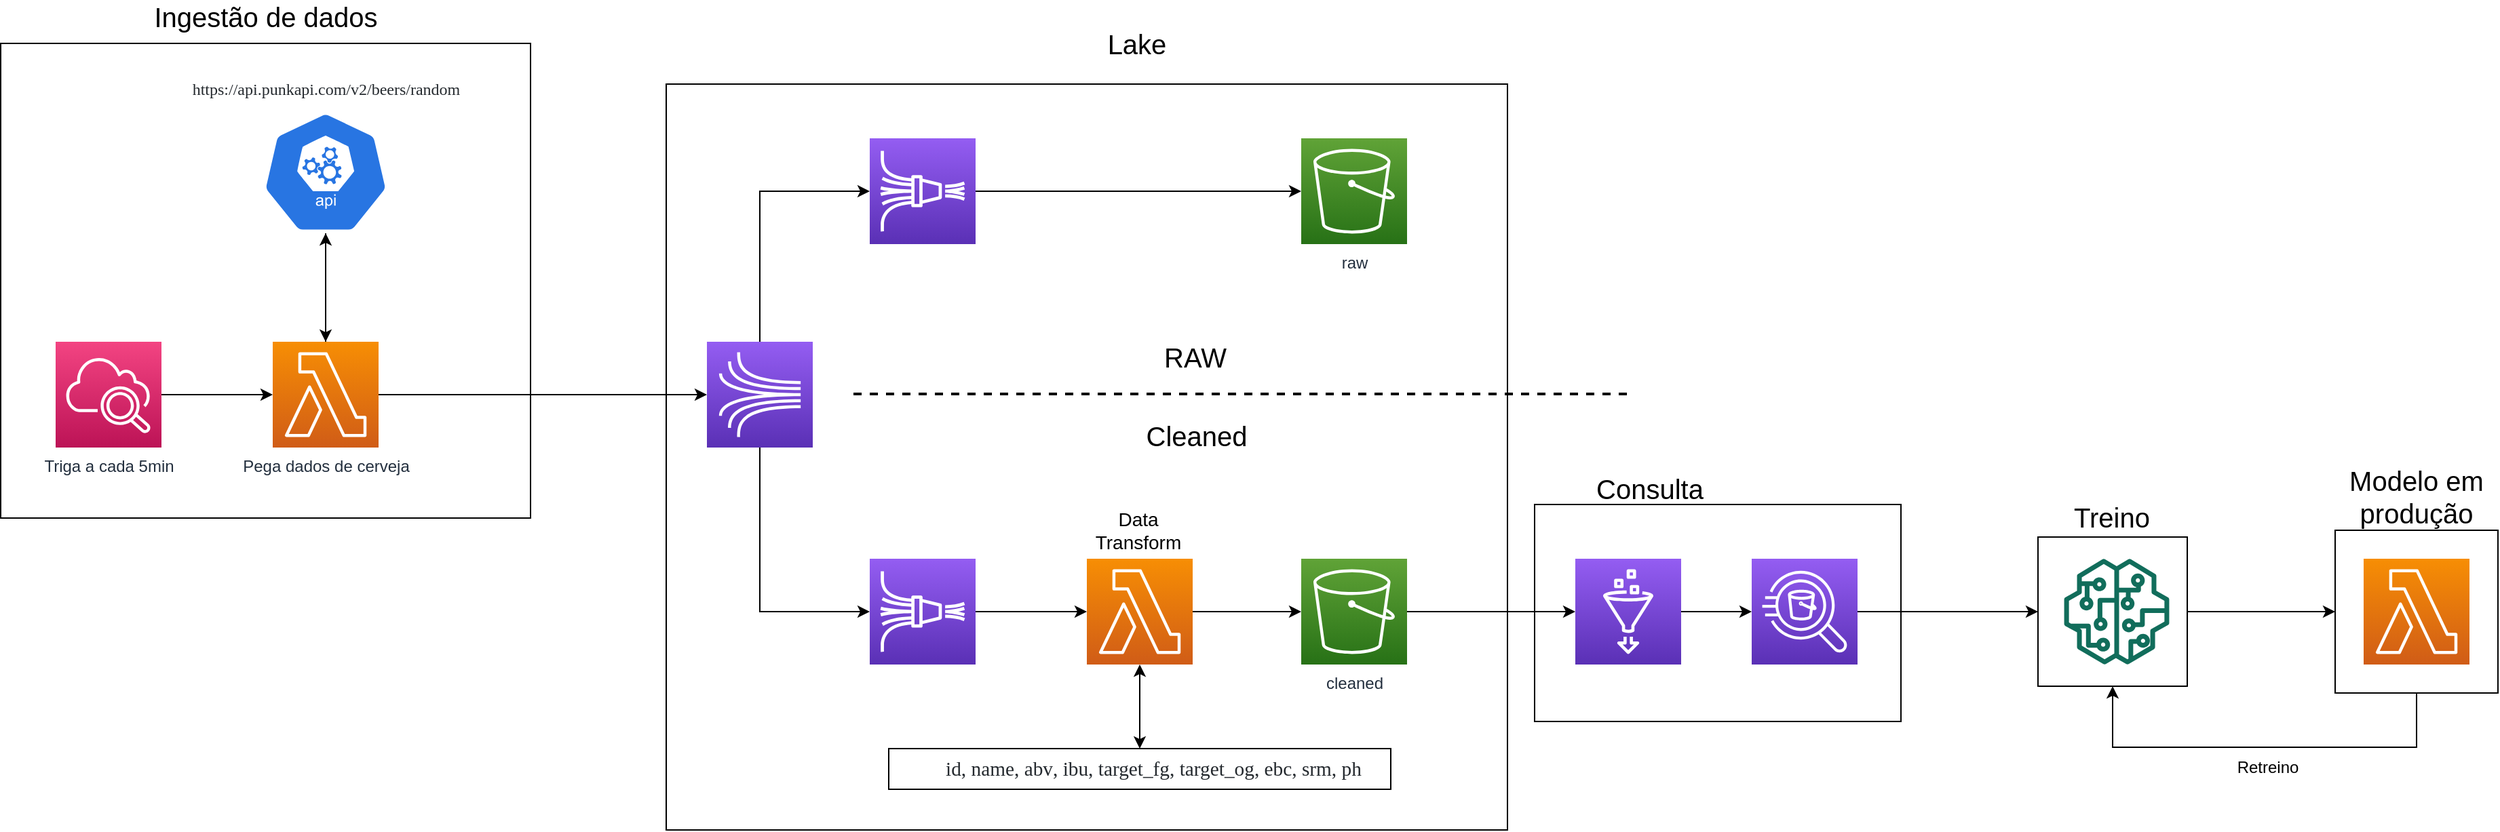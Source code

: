 <mxfile version="14.8.0" type="device"><diagram id="eSf-HQ8jPRoq7b1k3KJ9" name="Page-1"><mxGraphModel dx="1876" dy="683" grid="1" gridSize="10" guides="1" tooltips="1" connect="1" arrows="1" fold="1" page="1" pageScale="1" pageWidth="850" pageHeight="1100" math="0" shadow="0"><root><mxCell id="0"/><mxCell id="1" parent="0"/><mxCell id="LgoJjROS7iuHv-i-QRZm-46" value="" style="rounded=0;whiteSpace=wrap;html=1;fontFamily=Tahoma;fontSize=12;strokeColor=#000000;fillColor=none;align=right;" parent="1" vertex="1"><mxGeometry x="970" y="440" width="270" height="160" as="geometry"/></mxCell><mxCell id="LgoJjROS7iuHv-i-QRZm-41" value="" style="rounded=0;whiteSpace=wrap;html=1;fontFamily=Tahoma;fontSize=12;strokeColor=#000000;fillColor=none;align=right;" parent="1" vertex="1"><mxGeometry x="330" y="130" width="620" height="550" as="geometry"/></mxCell><mxCell id="LgoJjROS7iuHv-i-QRZm-10" style="edgeStyle=orthogonalEdgeStyle;rounded=0;orthogonalLoop=1;jettySize=auto;html=1;entryX=0;entryY=0.5;entryDx=0;entryDy=0;entryPerimeter=0;" parent="1" source="LgoJjROS7iuHv-i-QRZm-1" target="LgoJjROS7iuHv-i-QRZm-2" edge="1"><mxGeometry relative="1" as="geometry"/></mxCell><mxCell id="LgoJjROS7iuHv-i-QRZm-1" value="Triga a cada 5min" style="points=[[0,0,0],[0.25,0,0],[0.5,0,0],[0.75,0,0],[1,0,0],[0,1,0],[0.25,1,0],[0.5,1,0],[0.75,1,0],[1,1,0],[0,0.25,0],[0,0.5,0],[0,0.75,0],[1,0.25,0],[1,0.5,0],[1,0.75,0]];points=[[0,0,0],[0.25,0,0],[0.5,0,0],[0.75,0,0],[1,0,0],[0,1,0],[0.25,1,0],[0.5,1,0],[0.75,1,0],[1,1,0],[0,0.25,0],[0,0.5,0],[0,0.75,0],[1,0.25,0],[1,0.5,0],[1,0.75,0]];outlineConnect=0;fontColor=#232F3E;gradientColor=#F34482;gradientDirection=north;fillColor=#BC1356;strokeColor=#ffffff;dashed=0;verticalLabelPosition=bottom;verticalAlign=top;align=center;html=1;fontSize=12;fontStyle=0;aspect=fixed;shape=mxgraph.aws4.resourceIcon;resIcon=mxgraph.aws4.cloudwatch_2;" parent="1" vertex="1"><mxGeometry x="-120" y="320" width="78" height="78" as="geometry"/></mxCell><mxCell id="LgoJjROS7iuHv-i-QRZm-11" style="edgeStyle=orthogonalEdgeStyle;rounded=0;orthogonalLoop=1;jettySize=auto;html=1;entryX=0;entryY=0.5;entryDx=0;entryDy=0;entryPerimeter=0;" parent="1" source="LgoJjROS7iuHv-i-QRZm-2" target="LgoJjROS7iuHv-i-QRZm-3" edge="1"><mxGeometry relative="1" as="geometry"/></mxCell><mxCell id="LgoJjROS7iuHv-i-QRZm-32" style="edgeStyle=orthogonalEdgeStyle;rounded=0;orthogonalLoop=1;jettySize=auto;html=1;entryX=0.5;entryY=1;entryDx=0;entryDy=0;entryPerimeter=0;fontSize=14;endArrow=none;endFill=0;" parent="1" source="LgoJjROS7iuHv-i-QRZm-2" target="LgoJjROS7iuHv-i-QRZm-31" edge="1"><mxGeometry relative="1" as="geometry"/></mxCell><mxCell id="LgoJjROS7iuHv-i-QRZm-2" value="Pega dados de cerveja" style="points=[[0,0,0],[0.25,0,0],[0.5,0,0],[0.75,0,0],[1,0,0],[0,1,0],[0.25,1,0],[0.5,1,0],[0.75,1,0],[1,1,0],[0,0.25,0],[0,0.5,0],[0,0.75,0],[1,0.25,0],[1,0.5,0],[1,0.75,0]];outlineConnect=0;fontColor=#232F3E;gradientColor=#F78E04;gradientDirection=north;fillColor=#D05C17;strokeColor=#ffffff;dashed=0;verticalLabelPosition=bottom;verticalAlign=top;align=center;html=1;fontSize=12;fontStyle=0;aspect=fixed;shape=mxgraph.aws4.resourceIcon;resIcon=mxgraph.aws4.lambda;" parent="1" vertex="1"><mxGeometry x="40" y="320" width="78" height="78" as="geometry"/></mxCell><mxCell id="LgoJjROS7iuHv-i-QRZm-12" style="edgeStyle=orthogonalEdgeStyle;rounded=0;orthogonalLoop=1;jettySize=auto;html=1;entryX=0;entryY=0.5;entryDx=0;entryDy=0;entryPerimeter=0;" parent="1" source="LgoJjROS7iuHv-i-QRZm-3" target="LgoJjROS7iuHv-i-QRZm-4" edge="1"><mxGeometry relative="1" as="geometry"><Array as="points"><mxPoint x="399" y="209"/></Array></mxGeometry></mxCell><mxCell id="LgoJjROS7iuHv-i-QRZm-13" style="edgeStyle=orthogonalEdgeStyle;rounded=0;orthogonalLoop=1;jettySize=auto;html=1;entryX=0;entryY=0.5;entryDx=0;entryDy=0;entryPerimeter=0;" parent="1" source="LgoJjROS7iuHv-i-QRZm-3" target="LgoJjROS7iuHv-i-QRZm-5" edge="1"><mxGeometry relative="1" as="geometry"><Array as="points"><mxPoint x="399" y="519"/></Array></mxGeometry></mxCell><mxCell id="LgoJjROS7iuHv-i-QRZm-3" value="" style="points=[[0,0,0],[0.25,0,0],[0.5,0,0],[0.75,0,0],[1,0,0],[0,1,0],[0.25,1,0],[0.5,1,0],[0.75,1,0],[1,1,0],[0,0.25,0],[0,0.5,0],[0,0.75,0],[1,0.25,0],[1,0.5,0],[1,0.75,0]];outlineConnect=0;fontColor=#232F3E;gradientColor=#945DF2;gradientDirection=north;fillColor=#5A30B5;strokeColor=#ffffff;dashed=0;verticalLabelPosition=bottom;verticalAlign=top;align=center;html=1;fontSize=12;fontStyle=0;aspect=fixed;shape=mxgraph.aws4.resourceIcon;resIcon=mxgraph.aws4.kinesis;" parent="1" vertex="1"><mxGeometry x="360" y="320" width="78" height="78" as="geometry"/></mxCell><mxCell id="LgoJjROS7iuHv-i-QRZm-14" style="edgeStyle=orthogonalEdgeStyle;rounded=0;orthogonalLoop=1;jettySize=auto;html=1;entryX=0;entryY=0.5;entryDx=0;entryDy=0;entryPerimeter=0;" parent="1" source="LgoJjROS7iuHv-i-QRZm-4" target="LgoJjROS7iuHv-i-QRZm-6" edge="1"><mxGeometry relative="1" as="geometry"/></mxCell><mxCell id="LgoJjROS7iuHv-i-QRZm-4" value="" style="points=[[0,0,0],[0.25,0,0],[0.5,0,0],[0.75,0,0],[1,0,0],[0,1,0],[0.25,1,0],[0.5,1,0],[0.75,1,0],[1,1,0],[0,0.25,0],[0,0.5,0],[0,0.75,0],[1,0.25,0],[1,0.5,0],[1,0.75,0]];outlineConnect=0;fontColor=#232F3E;gradientColor=#945DF2;gradientDirection=north;fillColor=#5A30B5;strokeColor=#ffffff;dashed=0;verticalLabelPosition=bottom;verticalAlign=top;align=center;html=1;fontSize=12;fontStyle=0;aspect=fixed;shape=mxgraph.aws4.resourceIcon;resIcon=mxgraph.aws4.kinesis_data_firehose;" parent="1" vertex="1"><mxGeometry x="480" y="170" width="78" height="78" as="geometry"/></mxCell><mxCell id="LgoJjROS7iuHv-i-QRZm-15" style="edgeStyle=orthogonalEdgeStyle;rounded=0;orthogonalLoop=1;jettySize=auto;html=1;entryX=0;entryY=0.5;entryDx=0;entryDy=0;entryPerimeter=0;" parent="1" source="LgoJjROS7iuHv-i-QRZm-5" target="LgoJjROS7iuHv-i-QRZm-8" edge="1"><mxGeometry relative="1" as="geometry"/></mxCell><mxCell id="LgoJjROS7iuHv-i-QRZm-5" value="" style="points=[[0,0,0],[0.25,0,0],[0.5,0,0],[0.75,0,0],[1,0,0],[0,1,0],[0.25,1,0],[0.5,1,0],[0.75,1,0],[1,1,0],[0,0.25,0],[0,0.5,0],[0,0.75,0],[1,0.25,0],[1,0.5,0],[1,0.75,0]];outlineConnect=0;fontColor=#232F3E;gradientColor=#945DF2;gradientDirection=north;fillColor=#5A30B5;strokeColor=#ffffff;dashed=0;verticalLabelPosition=bottom;verticalAlign=top;align=center;html=1;fontSize=12;fontStyle=0;aspect=fixed;shape=mxgraph.aws4.resourceIcon;resIcon=mxgraph.aws4.kinesis_data_firehose;" parent="1" vertex="1"><mxGeometry x="480" y="480" width="78" height="78" as="geometry"/></mxCell><mxCell id="LgoJjROS7iuHv-i-QRZm-6" value="raw" style="points=[[0,0,0],[0.25,0,0],[0.5,0,0],[0.75,0,0],[1,0,0],[0,1,0],[0.25,1,0],[0.5,1,0],[0.75,1,0],[1,1,0],[0,0.25,0],[0,0.5,0],[0,0.75,0],[1,0.25,0],[1,0.5,0],[1,0.75,0]];outlineConnect=0;fontColor=#232F3E;gradientColor=#60A337;gradientDirection=north;fillColor=#277116;strokeColor=#ffffff;dashed=0;verticalLabelPosition=bottom;verticalAlign=top;align=center;html=1;fontSize=12;fontStyle=0;aspect=fixed;shape=mxgraph.aws4.resourceIcon;resIcon=mxgraph.aws4.s3;" parent="1" vertex="1"><mxGeometry x="798" y="170" width="78" height="78" as="geometry"/></mxCell><mxCell id="LgoJjROS7iuHv-i-QRZm-17" style="edgeStyle=orthogonalEdgeStyle;rounded=0;orthogonalLoop=1;jettySize=auto;html=1;" parent="1" source="LgoJjROS7iuHv-i-QRZm-7" target="LgoJjROS7iuHv-i-QRZm-9" edge="1"><mxGeometry relative="1" as="geometry"/></mxCell><mxCell id="LgoJjROS7iuHv-i-QRZm-7" value="cleaned" style="points=[[0,0,0],[0.25,0,0],[0.5,0,0],[0.75,0,0],[1,0,0],[0,1,0],[0.25,1,0],[0.5,1,0],[0.75,1,0],[1,1,0],[0,0.25,0],[0,0.5,0],[0,0.75,0],[1,0.25,0],[1,0.5,0],[1,0.75,0]];outlineConnect=0;fontColor=#232F3E;gradientColor=#60A337;gradientDirection=north;fillColor=#277116;strokeColor=#ffffff;dashed=0;verticalLabelPosition=bottom;verticalAlign=top;align=center;html=1;fontSize=12;fontStyle=0;aspect=fixed;shape=mxgraph.aws4.resourceIcon;resIcon=mxgraph.aws4.s3;" parent="1" vertex="1"><mxGeometry x="798" y="480" width="78" height="78" as="geometry"/></mxCell><mxCell id="LgoJjROS7iuHv-i-QRZm-16" style="edgeStyle=orthogonalEdgeStyle;rounded=0;orthogonalLoop=1;jettySize=auto;html=1;" parent="1" source="LgoJjROS7iuHv-i-QRZm-8" target="LgoJjROS7iuHv-i-QRZm-7" edge="1"><mxGeometry relative="1" as="geometry"/></mxCell><mxCell id="LgoJjROS7iuHv-i-QRZm-39" style="edgeStyle=orthogonalEdgeStyle;rounded=0;orthogonalLoop=1;jettySize=auto;html=1;entryX=0.5;entryY=0;entryDx=0;entryDy=0;fontFamily=Tahoma;fontSize=12;startArrow=classic;startFill=1;endArrow=classic;endFill=1;" parent="1" source="LgoJjROS7iuHv-i-QRZm-8" target="LgoJjROS7iuHv-i-QRZm-38" edge="1"><mxGeometry relative="1" as="geometry"/></mxCell><mxCell id="LgoJjROS7iuHv-i-QRZm-8" value="" style="points=[[0,0,0],[0.25,0,0],[0.5,0,0],[0.75,0,0],[1,0,0],[0,1,0],[0.25,1,0],[0.5,1,0],[0.75,1,0],[1,1,0],[0,0.25,0],[0,0.5,0],[0,0.75,0],[1,0.25,0],[1,0.5,0],[1,0.75,0]];outlineConnect=0;fontColor=#232F3E;gradientColor=#F78E04;gradientDirection=north;fillColor=#D05C17;strokeColor=#ffffff;dashed=0;verticalLabelPosition=bottom;verticalAlign=top;align=center;html=1;fontSize=12;fontStyle=0;aspect=fixed;shape=mxgraph.aws4.resourceIcon;resIcon=mxgraph.aws4.lambda;" parent="1" vertex="1"><mxGeometry x="640" y="480" width="78" height="78" as="geometry"/></mxCell><mxCell id="ZlNr1p12OgHKoO5OdiXI-3" style="edgeStyle=orthogonalEdgeStyle;rounded=0;orthogonalLoop=1;jettySize=auto;html=1;entryX=0;entryY=0.5;entryDx=0;entryDy=0;entryPerimeter=0;" edge="1" parent="1" source="LgoJjROS7iuHv-i-QRZm-9" target="ZlNr1p12OgHKoO5OdiXI-1"><mxGeometry relative="1" as="geometry"/></mxCell><mxCell id="LgoJjROS7iuHv-i-QRZm-9" value="" style="points=[[0,0,0],[0.25,0,0],[0.5,0,0],[0.75,0,0],[1,0,0],[0,1,0],[0.25,1,0],[0.5,1,0],[0.75,1,0],[1,1,0],[0,0.25,0],[0,0.5,0],[0,0.75,0],[1,0.25,0],[1,0.5,0],[1,0.75,0]];outlineConnect=0;fontColor=#232F3E;gradientColor=#945DF2;gradientDirection=north;fillColor=#5A30B5;strokeColor=#ffffff;dashed=0;verticalLabelPosition=bottom;verticalAlign=top;align=center;html=1;fontSize=12;fontStyle=0;aspect=fixed;shape=mxgraph.aws4.resourceIcon;resIcon=mxgraph.aws4.glue;" parent="1" vertex="1"><mxGeometry x="1000" y="480" width="78" height="78" as="geometry"/></mxCell><mxCell id="LgoJjROS7iuHv-i-QRZm-18" value="" style="endArrow=none;dashed=1;html=1;strokeWidth=2;" parent="1" edge="1"><mxGeometry width="50" height="50" relative="1" as="geometry"><mxPoint x="468" y="358.5" as="sourcePoint"/><mxPoint x="1038" y="358.5" as="targetPoint"/></mxGeometry></mxCell><mxCell id="LgoJjROS7iuHv-i-QRZm-21" value="RAW" style="text;html=1;strokeColor=none;fillColor=none;align=center;verticalAlign=middle;whiteSpace=wrap;rounded=0;fontSize=20;" parent="1" vertex="1"><mxGeometry x="700" y="321" width="40" height="20" as="geometry"/></mxCell><mxCell id="LgoJjROS7iuHv-i-QRZm-22" value="Cleaned" style="text;html=1;strokeColor=none;fillColor=none;align=center;verticalAlign=middle;whiteSpace=wrap;rounded=0;fontSize=20;" parent="1" vertex="1"><mxGeometry x="685" y="378" width="72" height="22" as="geometry"/></mxCell><mxCell id="LgoJjROS7iuHv-i-QRZm-25" value="Data Transform" style="rounded=0;whiteSpace=wrap;html=1;fontSize=14;fillColor=none;strokeColor=none;" parent="1" vertex="1"><mxGeometry x="638" y="438" width="80" height="42" as="geometry"/></mxCell><mxCell id="LgoJjROS7iuHv-i-QRZm-33" value="" style="edgeStyle=orthogonalEdgeStyle;rounded=0;orthogonalLoop=1;jettySize=auto;html=1;fontSize=14;endArrow=classic;endFill=1;startArrow=classic;startFill=1;" parent="1" source="LgoJjROS7iuHv-i-QRZm-31" target="LgoJjROS7iuHv-i-QRZm-2" edge="1"><mxGeometry relative="1" as="geometry"/></mxCell><mxCell id="LgoJjROS7iuHv-i-QRZm-31" value="" style="html=1;dashed=0;whitespace=wrap;fillColor=#2875E2;strokeColor=#ffffff;points=[[0.005,0.63,0],[0.1,0.2,0],[0.9,0.2,0],[0.5,0,0],[0.995,0.63,0],[0.72,0.99,0],[0.5,1,0],[0.28,0.99,0]];shape=mxgraph.kubernetes.icon;prIcon=api;fontSize=14;direction=east;" parent="1" vertex="1"><mxGeometry x="29" y="150" width="100" height="90" as="geometry"/></mxCell><mxCell id="LgoJjROS7iuHv-i-QRZm-34" value="&lt;span style=&quot;color: rgb(36, 41, 46); font-size: 12px; font-style: normal; font-weight: normal; letter-spacing: normal; text-indent: 0px; text-transform: none; word-spacing: 0px; background-color: rgb(255, 255, 255); text-decoration: none; display: inline; float: none;&quot;&gt;https://api.punkapi.com/v2/beers/random&lt;/span&gt;" style="text;whiteSpace=wrap;html=1;fontSize=12;align=center;fontFamily=Tahoma;" parent="1" vertex="1"><mxGeometry x="-40.5" y="120" width="239" height="30" as="geometry"/></mxCell><mxCell id="LgoJjROS7iuHv-i-QRZm-36" value="&lt;div class=&quot;page&quot; title=&quot;Page 1&quot; style=&quot;color: rgb(0 , 0 , 0) ; font-style: normal ; font-weight: normal ; letter-spacing: normal ; text-indent: 0px ; text-transform: none ; word-spacing: 0px ; text-decoration: none&quot;&gt;&lt;div class=&quot;section&quot; style=&quot;background-color: rgb(255 , 255 , 255)&quot;&gt;&lt;div class=&quot;layoutArea&quot;&gt;&lt;div class=&quot;column&quot;&gt;&lt;ul style=&quot;list-style-type: none&quot;&gt;&lt;li&gt;&lt;p&gt;&lt;br&gt;&lt;/p&gt;&lt;/li&gt;&lt;/ul&gt;&lt;/div&gt;&lt;/div&gt;&lt;/div&gt;&lt;/div&gt;" style="text;whiteSpace=wrap;html=1;fontSize=12;fontFamily=Tahoma;" parent="1" vertex="1"><mxGeometry x="483" y="600" width="387" height="50" as="geometry"/></mxCell><mxCell id="LgoJjROS7iuHv-i-QRZm-38" value="&lt;ul style=&quot;list-style-type: none&quot;&gt;&lt;li&gt;&lt;p&gt;&lt;span style=&quot;font-size: 11pt ; font-family: &amp;#34;couriernew&amp;#34; ; color: rgb(36 , 41 , 46)&quot;&gt;id&lt;/span&gt;&lt;span style=&quot;font-size: 11pt ; font-family: &amp;#34;arialmt&amp;#34; ; color: rgb(36 , 41 , 46)&quot;&gt;,&amp;nbsp;&lt;/span&gt;&lt;span style=&quot;font-size: 11pt ; font-family: &amp;#34;couriernew&amp;#34; ; color: rgb(36 , 41 , 46)&quot;&gt;name&lt;/span&gt;&lt;span style=&quot;font-size: 11pt ; font-family: &amp;#34;arialmt&amp;#34; ; color: rgb(36 , 41 , 46)&quot;&gt;,&amp;nbsp;&lt;/span&gt;&lt;span style=&quot;font-size: 11pt ; font-family: &amp;#34;couriernew&amp;#34; ; color: rgb(36 , 41 , 46)&quot;&gt;abv&lt;/span&gt;&lt;span style=&quot;font-size: 11pt ; font-family: &amp;#34;arialmt&amp;#34; ; color: rgb(36 , 41 , 46)&quot;&gt;,&amp;nbsp;&lt;/span&gt;&lt;span style=&quot;font-size: 11pt ; font-family: &amp;#34;couriernew&amp;#34; ; color: rgb(36 , 41 , 46)&quot;&gt;ibu&lt;/span&gt;&lt;span style=&quot;font-size: 11pt ; font-family: &amp;#34;arialmt&amp;#34; ; color: rgb(36 , 41 , 46)&quot;&gt;,&amp;nbsp;&lt;/span&gt;&lt;span style=&quot;font-size: 11pt ; font-family: &amp;#34;couriernew&amp;#34; ; color: rgb(36 , 41 , 46)&quot;&gt;target_fg&lt;/span&gt;&lt;span style=&quot;font-size: 11pt ; font-family: &amp;#34;arialmt&amp;#34; ; color: rgb(36 , 41 , 46)&quot;&gt;,&amp;nbsp;&lt;/span&gt;&lt;span style=&quot;font-size: 11pt ; font-family: &amp;#34;couriernew&amp;#34; ; color: rgb(36 , 41 , 46)&quot;&gt;target_og&lt;/span&gt;&lt;span style=&quot;font-size: 11pt ; font-family: &amp;#34;arialmt&amp;#34; ; color: rgb(36 , 41 , 46)&quot;&gt;,&amp;nbsp;&lt;/span&gt;&lt;span style=&quot;font-size: 11pt ; font-family: &amp;#34;couriernew&amp;#34; ; color: rgb(36 , 41 , 46)&quot;&gt;ebc&lt;/span&gt;&lt;span style=&quot;font-size: 11pt ; font-family: &amp;#34;arialmt&amp;#34; ; color: rgb(36 , 41 , 46)&quot;&gt;,&amp;nbsp;&lt;/span&gt;&lt;span style=&quot;font-size: 11pt ; font-family: &amp;#34;couriernew&amp;#34; ; color: rgb(36 , 41 , 46)&quot;&gt;srm,&lt;/span&gt;&lt;span style=&quot;font-size: 11pt ; font-family: &amp;#34;arialmt&amp;#34; ; color: rgb(36 , 41 , 46)&quot;&gt;&amp;nbsp;&lt;/span&gt;&lt;span style=&quot;font-size: 11pt ; font-family: &amp;#34;couriernew&amp;#34; ; color: rgb(36 , 41 , 46)&quot;&gt;ph&lt;/span&gt;&lt;/p&gt;&lt;/li&gt;&lt;/ul&gt;" style="rounded=0;whiteSpace=wrap;html=1;fontFamily=Tahoma;fontSize=12;strokeColor=#000000;fillColor=none;align=left;" parent="1" vertex="1"><mxGeometry x="494" y="620" width="370" height="30" as="geometry"/></mxCell><mxCell id="LgoJjROS7iuHv-i-QRZm-43" value="Lake" style="text;html=1;strokeColor=none;fillColor=none;align=center;verticalAlign=middle;whiteSpace=wrap;rounded=0;fontSize=20;" parent="1" vertex="1"><mxGeometry x="656.5" y="90" width="40" height="20" as="geometry"/></mxCell><mxCell id="LgoJjROS7iuHv-i-QRZm-44" value="" style="rounded=0;whiteSpace=wrap;html=1;fontFamily=Tahoma;fontSize=12;strokeColor=#000000;fillColor=none;align=right;" parent="1" vertex="1"><mxGeometry x="-160.5" y="100" width="390.5" height="350" as="geometry"/></mxCell><mxCell id="LgoJjROS7iuHv-i-QRZm-45" value="Ingestão de dados" style="text;html=1;strokeColor=none;fillColor=none;align=center;verticalAlign=middle;whiteSpace=wrap;rounded=0;fontSize=20;" parent="1" vertex="1"><mxGeometry x="-65.25" y="70" width="200" height="20" as="geometry"/></mxCell><mxCell id="LgoJjROS7iuHv-i-QRZm-47" value="Consulta" style="text;html=1;strokeColor=none;fillColor=none;align=center;verticalAlign=middle;whiteSpace=wrap;rounded=0;fontSize=20;" parent="1" vertex="1"><mxGeometry x="1000" y="418" width="110" height="20" as="geometry"/></mxCell><mxCell id="8jMp1SoG8goXbfowWuez-12" value="" style="group" parent="1" vertex="1" connectable="0"><mxGeometry x="1340" y="439" width="111" height="135" as="geometry"/></mxCell><mxCell id="8jMp1SoG8goXbfowWuez-11" value="" style="group" parent="8jMp1SoG8goXbfowWuez-12" vertex="1" connectable="0"><mxGeometry width="111" height="135" as="geometry"/></mxCell><mxCell id="8jMp1SoG8goXbfowWuez-3" value="" style="whiteSpace=wrap;html=1;aspect=fixed;fillColor=none;" parent="8jMp1SoG8goXbfowWuez-11" vertex="1"><mxGeometry x="1" y="25" width="110" height="110" as="geometry"/></mxCell><mxCell id="8jMp1SoG8goXbfowWuez-7" value="&lt;span style=&quot;font-size: 20px&quot;&gt;Treino&lt;/span&gt;" style="text;html=1;strokeColor=none;fillColor=none;align=center;verticalAlign=middle;whiteSpace=wrap;rounded=0;" parent="8jMp1SoG8goXbfowWuez-11" vertex="1"><mxGeometry width="111" height="20" as="geometry"/></mxCell><mxCell id="8jMp1SoG8goXbfowWuez-2" value="" style="outlineConnect=0;fontColor=#232F3E;gradientColor=none;fillColor=#116D5B;strokeColor=none;dashed=0;verticalLabelPosition=bottom;verticalAlign=top;align=center;html=1;fontSize=12;fontStyle=0;aspect=fixed;pointerEvents=1;shape=mxgraph.aws4.sagemaker_model;" parent="8jMp1SoG8goXbfowWuez-12" vertex="1"><mxGeometry x="20" y="41" width="78" height="78" as="geometry"/></mxCell><mxCell id="8jMp1SoG8goXbfowWuez-16" style="edgeStyle=orthogonalEdgeStyle;rounded=0;orthogonalLoop=1;jettySize=auto;html=1;entryX=0;entryY=0.5;entryDx=0;entryDy=0;" parent="1" source="8jMp1SoG8goXbfowWuez-3" target="8jMp1SoG8goXbfowWuez-10" edge="1"><mxGeometry relative="1" as="geometry"/></mxCell><mxCell id="8jMp1SoG8goXbfowWuez-18" value="" style="group" parent="1" vertex="1" connectable="0"><mxGeometry x="1560" y="409" width="120" height="170" as="geometry"/></mxCell><mxCell id="8jMp1SoG8goXbfowWuez-10" value="" style="whiteSpace=wrap;html=1;aspect=fixed;fillColor=none;" parent="8jMp1SoG8goXbfowWuez-18" vertex="1"><mxGeometry y="50" width="120" height="120" as="geometry"/></mxCell><mxCell id="8jMp1SoG8goXbfowWuez-1" value="" style="points=[[0,0,0],[0.25,0,0],[0.5,0,0],[0.75,0,0],[1,0,0],[0,1,0],[0.25,1,0],[0.5,1,0],[0.75,1,0],[1,1,0],[0,0.25,0],[0,0.5,0],[0,0.75,0],[1,0.25,0],[1,0.5,0],[1,0.75,0]];outlineConnect=0;fontColor=#232F3E;gradientColor=#F78E04;gradientDirection=north;fillColor=#D05C17;strokeColor=#ffffff;dashed=0;verticalLabelPosition=bottom;verticalAlign=top;align=center;html=1;fontSize=12;fontStyle=0;aspect=fixed;shape=mxgraph.aws4.resourceIcon;resIcon=mxgraph.aws4.lambda;" parent="8jMp1SoG8goXbfowWuez-18" vertex="1"><mxGeometry x="21" y="71" width="78" height="78" as="geometry"/></mxCell><mxCell id="8jMp1SoG8goXbfowWuez-13" value="Modelo em produção" style="text;html=1;strokeColor=none;fillColor=none;align=center;verticalAlign=middle;whiteSpace=wrap;rounded=0;fontSize=20;" parent="8jMp1SoG8goXbfowWuez-18" vertex="1"><mxGeometry x="1.25" width="117.5" height="50" as="geometry"/></mxCell><mxCell id="8jMp1SoG8goXbfowWuez-19" style="edgeStyle=orthogonalEdgeStyle;rounded=0;orthogonalLoop=1;jettySize=auto;html=1;exitX=0.5;exitY=1;exitDx=0;exitDy=0;exitPerimeter=0;" parent="8jMp1SoG8goXbfowWuez-18" source="8jMp1SoG8goXbfowWuez-1" target="8jMp1SoG8goXbfowWuez-1" edge="1"><mxGeometry relative="1" as="geometry"/></mxCell><mxCell id="8jMp1SoG8goXbfowWuez-20" style="edgeStyle=orthogonalEdgeStyle;rounded=0;orthogonalLoop=1;jettySize=auto;html=1;entryX=0.5;entryY=1;entryDx=0;entryDy=0;" parent="1" source="8jMp1SoG8goXbfowWuez-10" target="8jMp1SoG8goXbfowWuez-3" edge="1"><mxGeometry relative="1" as="geometry"><Array as="points"><mxPoint x="1620" y="619"/><mxPoint x="1396" y="619"/></Array></mxGeometry></mxCell><mxCell id="ZlNr1p12OgHKoO5OdiXI-5" style="edgeStyle=orthogonalEdgeStyle;rounded=0;orthogonalLoop=1;jettySize=auto;html=1;entryX=0;entryY=0.5;entryDx=0;entryDy=0;" edge="1" parent="1" source="ZlNr1p12OgHKoO5OdiXI-1" target="8jMp1SoG8goXbfowWuez-3"><mxGeometry relative="1" as="geometry"/></mxCell><mxCell id="ZlNr1p12OgHKoO5OdiXI-1" value="" style="points=[[0,0,0],[0.25,0,0],[0.5,0,0],[0.75,0,0],[1,0,0],[0,1,0],[0.25,1,0],[0.5,1,0],[0.75,1,0],[1,1,0],[0,0.25,0],[0,0.5,0],[0,0.75,0],[1,0.25,0],[1,0.5,0],[1,0.75,0]];outlineConnect=0;fontColor=#232F3E;gradientColor=#945DF2;gradientDirection=north;fillColor=#5A30B5;strokeColor=#ffffff;dashed=0;verticalLabelPosition=bottom;verticalAlign=top;align=center;html=1;fontSize=12;fontStyle=0;aspect=fixed;shape=mxgraph.aws4.resourceIcon;resIcon=mxgraph.aws4.athena;" vertex="1" parent="1"><mxGeometry x="1130" y="480" width="78" height="78" as="geometry"/></mxCell><mxCell id="ZlNr1p12OgHKoO5OdiXI-4" value="Retreino" style="text;html=1;align=center;verticalAlign=middle;resizable=0;points=[];autosize=1;strokeColor=none;" vertex="1" parent="1"><mxGeometry x="1480" y="624" width="60" height="20" as="geometry"/></mxCell></root></mxGraphModel></diagram></mxfile>